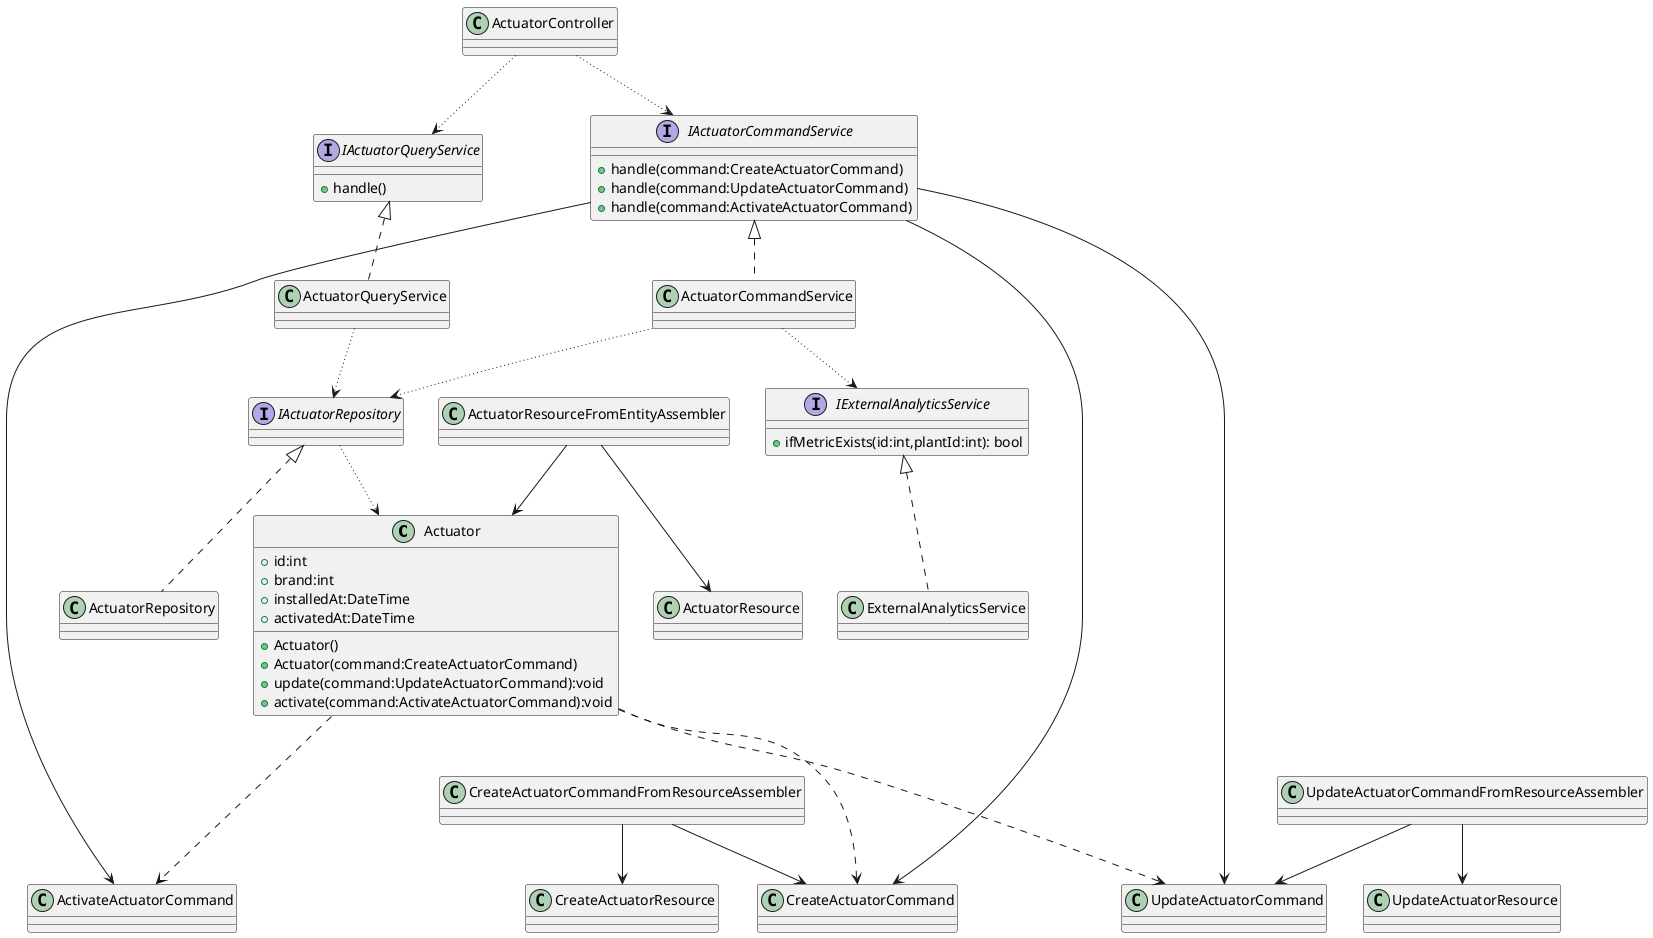 @startuml

class Actuator {
  +id:int
  +brand:int
  +installedAt:DateTime
  +activatedAt:DateTime
  +Actuator()
  +Actuator(command:CreateActuatorCommand)
  +update(command:UpdateActuatorCommand):void
  +activate(command:ActivateActuatorCommand):void
}




interface IExternalAnalyticsService{
   + ifMetricExists(id:int,plantId:int): bool
}


class ExternalAnalyticsService implements IExternalAnalyticsService{

}

class CreateActuatorCommand {}
class UpdateActuatorCommand{}

class ActivateActuatorCommand {}
class CreateActuatorResource {}
class UpdateActuatorResource {}
class ActuatorResource {}
class ActuatorResourceFromEntityAssembler{}
class CreateActuatorCommandFromResourceAssembler{}
class UpdateActuatorCommandFromResourceAssembler{}

class ActuatorController {}

class ActuatorCommandService implements IActuatorCommandService {}
class ActuatorRepository implements IActuatorRepository {}
class ActuatorQueryService implements IActuatorQueryService {}

interface IActuatorRepository {}
interface IActuatorQueryService {
  +handle()
}

interface IActuatorCommandService {
  +handle(command:CreateActuatorCommand)
  +handle(command:UpdateActuatorCommand)
  +handle(command:ActivateActuatorCommand)
}



CreateActuatorCommandFromResourceAssembler  --> CreateActuatorCommand
CreateActuatorCommandFromResourceAssembler  --> CreateActuatorResource

UpdateActuatorCommandFromResourceAssembler --> UpdateActuatorCommand
UpdateActuatorCommandFromResourceAssembler --> UpdateActuatorResource

ActuatorResourceFromEntityAssembler --> Actuator
ActuatorResourceFromEntityAssembler --> ActuatorResource

Actuator ...> CreateActuatorCommand
Actuator ...> UpdateActuatorCommand
Actuator ...> ActivateActuatorCommand

IActuatorCommandService --> CreateActuatorCommand
IActuatorCommandService --> UpdateActuatorCommand
IActuatorCommandService --> ActivateActuatorCommand

ActuatorCommandService -[dotted]-> IActuatorRepository
ActuatorCommandService -[dotted]-> IExternalAnalyticsService
ActuatorQueryService -[dotted]-> IActuatorRepository

IActuatorRepository -[dotted]-> Actuator
ActuatorController -[dotted]-> IActuatorCommandService
ActuatorController -[dotted]-> IActuatorQueryService

@enduml

